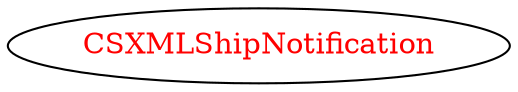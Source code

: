 digraph dependencyGraph {
 concentrate=true;
 ranksep="2.0";
 rankdir="LR"; 
 splines="ortho";
"CSXMLShipNotification" [fontcolor="red"];
}